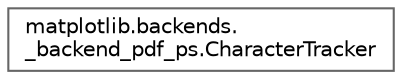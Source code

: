 digraph "Graphical Class Hierarchy"
{
 // LATEX_PDF_SIZE
  bgcolor="transparent";
  edge [fontname=Helvetica,fontsize=10,labelfontname=Helvetica,labelfontsize=10];
  node [fontname=Helvetica,fontsize=10,shape=box,height=0.2,width=0.4];
  rankdir="LR";
  Node0 [id="Node000000",label="matplotlib.backends.\l_backend_pdf_ps.CharacterTracker",height=0.2,width=0.4,color="grey40", fillcolor="white", style="filled",URL="$d7/d30/classmatplotlib_1_1backends_1_1__backend__pdf__ps_1_1CharacterTracker.html",tooltip=" "];
}
